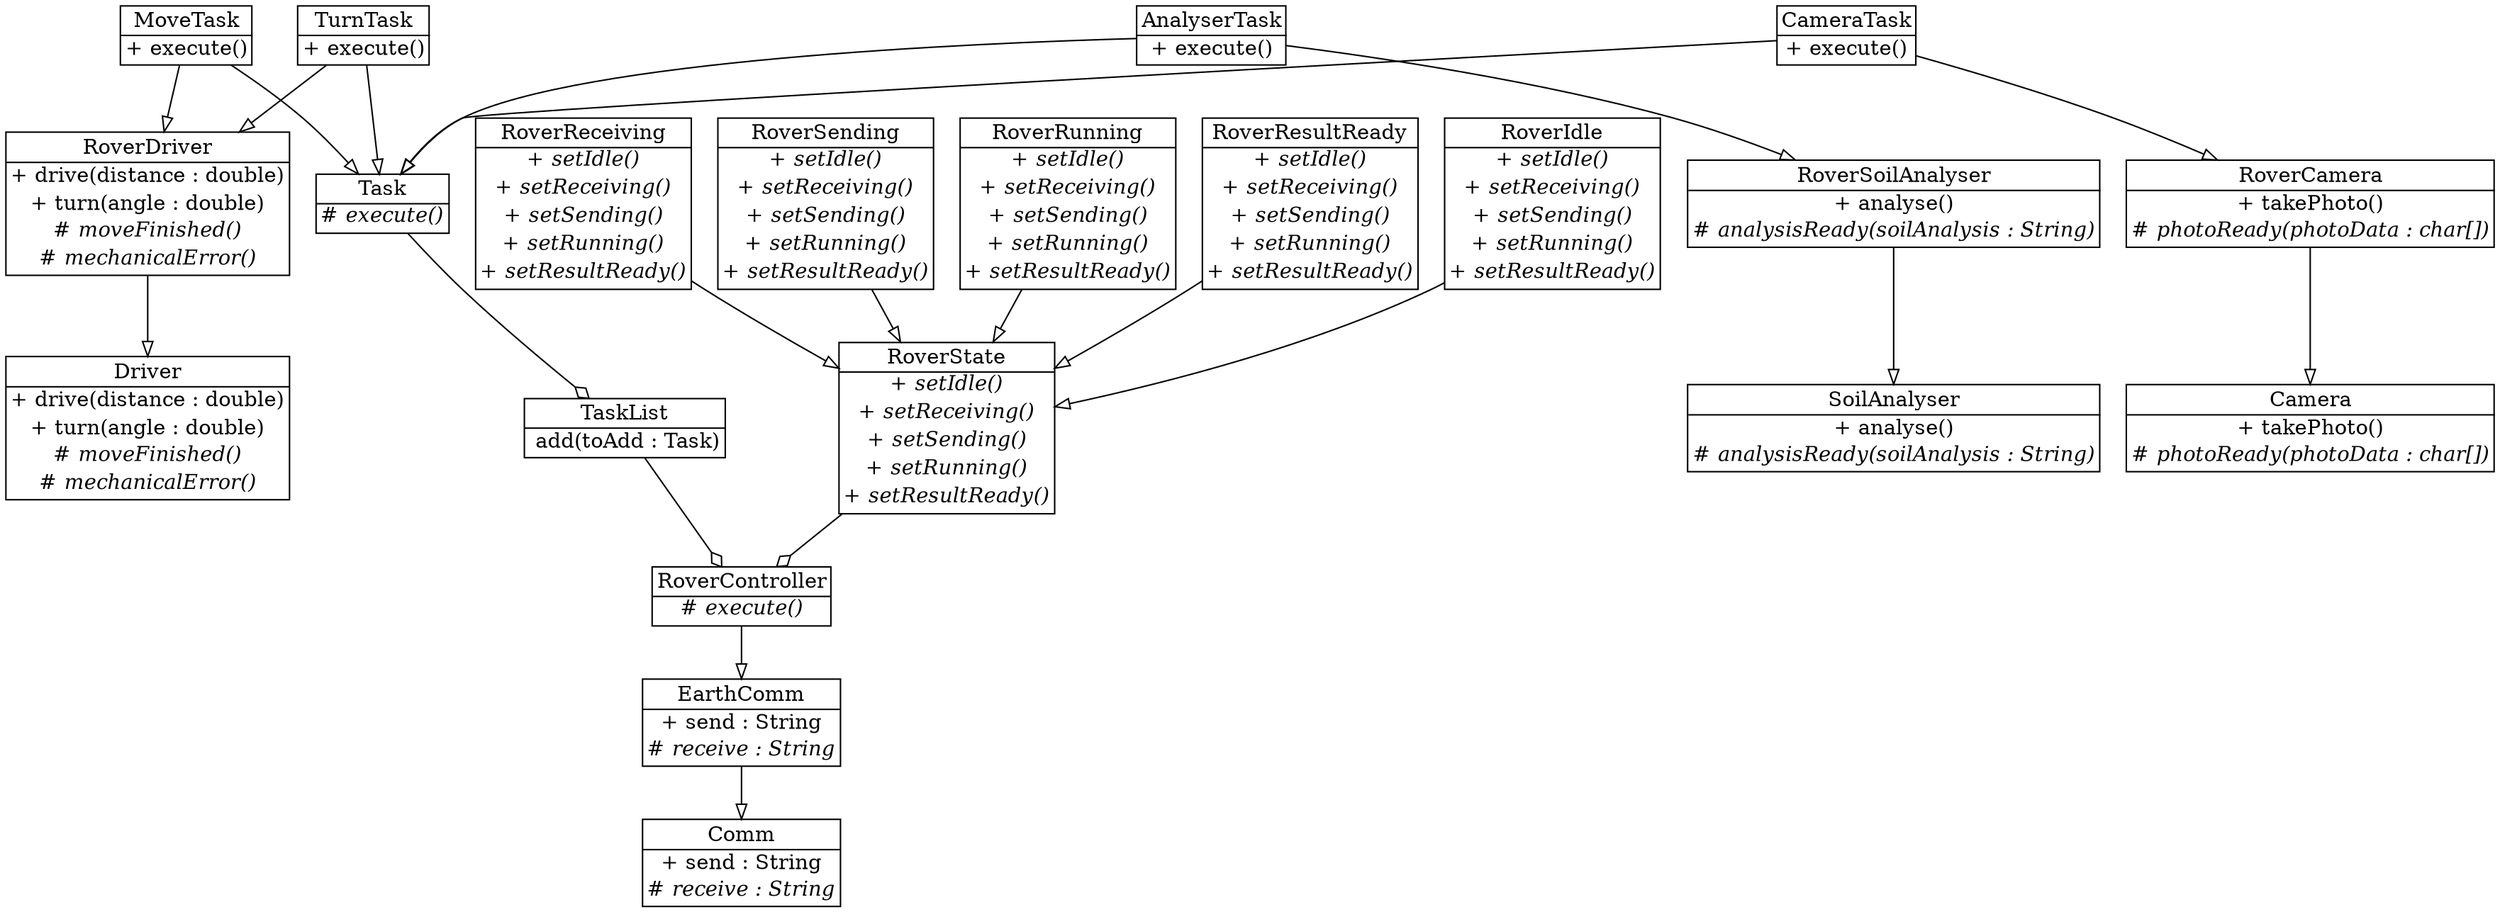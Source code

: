digraph G {
        fontname = "Concourse T7"
        fontsize = 13

        node [
             shape = "plaintext";
             margin = 0;
        ]

        Comm [
             label = <<table border="1" cellborder="0" cellspacing="0">
                             <tr><td>Comm</td></tr>
                             <hr/>
                             <tr><td>+ send : String</td></tr>
                             <tr><td># <i>receive : String</i></td></tr>
                      </table>>
        ]

        EarthComm [
                label = <<table border="1" cellborder="0" cellspacing="0">
                                <tr><td>EarthComm</td></tr>
                                <hr/>
                                <tr><td>+ send : String</td></tr>
                                <tr><td># <i>receive : String</i></td></tr>
                         </table>>
        ]

        Driver [
               label = <<table border="1" cellborder="0" cellspacing="0">
                               <tr><td>Driver</td></tr>
                               <hr/>
                               <tr><td>+ drive(distance : double)</td></tr>
                               <tr><td>+ turn(angle : double)</td></tr>
                               <tr><td># <i>moveFinished()</i></td></tr>
                               <tr><td># <i>mechanicalError()</i></td></tr>
                        </table>>

        ]

        SoilAnalyser [
               label = <<table border="1" cellborder="0" cellspacing="0">
                               <tr><td>SoilAnalyser</td></tr>
                               <hr/>
                               <tr><td>+ analyse()</td></tr>
                               <tr><td># <i>analysisReady(soilAnalysis : String)</i></td></tr>
                        </table>>

        ]

        Camera [
               label = <<table border="1" cellborder="0" cellspacing="0">
                               <tr><td>Camera</td></tr>
                               <hr/>
                               <tr><td>+ takePhoto()</td></tr>
                               <tr><td># <i>photoReady(photoData : char[])</i></td></tr>
                        </table>>

        ]

        RoverDriver [
               label = <<table border="1" cellborder="0" cellspacing="0">
                               <tr><td>RoverDriver</td></tr>
                               <hr/>
                               <tr><td>+ drive(distance : double)</td></tr>
                               <tr><td>+ turn(angle : double)</td></tr>
                               <tr><td># <i>moveFinished()</i></td></tr>
                               <tr><td># <i>mechanicalError()</i></td></tr>
                        </table>>

        ]

        RoverSoilAnalyser [
               label = <<table border="1" cellborder="0" cellspacing="0">
                               <tr><td>RoverSoilAnalyser</td></tr>
                               <hr/>
                               <tr><td>+ analyse()</td></tr>
                               <tr><td># <i>analysisReady(soilAnalysis : String)</i></td></tr>
                        </table>>

        ]

        RoverCamera [
               label = <<table border="1" cellborder="0" cellspacing="0">
                               <tr><td>RoverCamera</td></tr>
                               <hr/>
                               <tr><td>+ takePhoto()</td></tr>
                               <tr><td># <i>photoReady(photoData : char[])</i></td></tr>
                        </table>>

        ]

        Task [
               label = <<table border="1" cellborder="0" cellspacing="0">
                               <tr><td>Task</td></tr>
                               <hr/>
                               <tr><td># <i>execute()</i></td></tr>
                        </table>>

        ]

        TaskList [
               label = <<table border="1" cellborder="0" cellspacing="0">
                               <tr><td>TaskList</td></tr>
                               <hr/>
                               <tr><td> add(toAdd : Task)</td></tr>
                        </table>>

        ]


        RoverController [
               label = <<table border="1" cellborder="0" cellspacing="0">
                               <tr><td>RoverController</td></tr>
                               <hr/>
                               <tr><td># <i>execute()</i></td></tr>
                        </table>>

        ]

        MoveTask [
               label = <<table border="1" cellborder="0" cellspacing="0">
                               <tr><td>MoveTask</td></tr>
                               <hr/>
                               <tr><td>+ execute()</td></tr>
                        </table>>

        ]

        TurnTask [
               label = <<table border="1" cellborder="0" cellspacing="0">
                               <tr><td>TurnTask</td></tr>
                               <hr/>
                               <tr><td>+ execute()</td></tr>
                        </table>>

        ]

        AnalyserTask [
               label = <<table border="1" cellborder="0" cellspacing="0">
                               <tr><td>AnalyserTask</td></tr>
                               <hr/>
                               <tr><td>+ execute()</td></tr>
                        </table>>

        ]

        CameraTask [
               label = <<table border="1" cellborder="0" cellspacing="0">
                               <tr><td>CameraTask</td></tr>
                               <hr/>
                               <tr><td>+ execute()</td></tr>
                        </table>>

        ]

        RoverState [
               label = <<table border="1" cellborder="0" cellspacing="0">
                               <tr><td>RoverState</td></tr>
                               <hr/>
                               <tr><td>+ <i>setIdle()</i></td></tr>
                               <tr><td>+ <i>setReceiving()</i></td></tr>
                               <tr><td>+ <i>setSending()</i></td></tr>
                               <tr><td>+ <i>setRunning()</i></td></tr>
                               <tr><td>+ <i>setResultReady()</i></td></tr>
                        </table>>
        ]

        RoverIdle [
               label = <<table border="1" cellborder="0" cellspacing="0">
                               <tr><td>RoverIdle</td></tr>
                               <hr/>
                               <tr><td>+ <i>setIdle()</i></td></tr>
                               <tr><td>+ <i>setReceiving()</i></td></tr>
                               <tr><td>+ <i>setSending()</i></td></tr>
                               <tr><td>+ <i>setRunning()</i></td></tr>
                               <tr><td>+ <i>setResultReady()</i></td></tr>
                        </table>>

        ]

        RoverReceiving [
               label = <<table border="1" cellborder="0" cellspacing="0">
                               <tr><td>RoverReceiving</td></tr>
                               <hr/>
                               <tr><td>+ <i>setIdle()</i></td></tr>
                               <tr><td>+ <i>setReceiving()</i></td></tr>
                               <tr><td>+ <i>setSending()</i></td></tr>
                               <tr><td>+ <i>setRunning()</i></td></tr>
                               <tr><td>+ <i>setResultReady()</i></td></tr>
                        </table>>

        ]

        RoverSending [
               label = <<table border="1" cellborder="0" cellspacing="0">
                               <tr><td>RoverSending</td></tr>
                               <hr/>
                               <tr><td>+ <i>setIdle()</i></td></tr>
                               <tr><td>+ <i>setReceiving()</i></td></tr>
                               <tr><td>+ <i>setSending()</i></td></tr>
                               <tr><td>+ <i>setRunning()</i></td></tr>
                               <tr><td>+ <i>setResultReady()</i></td></tr>
                        </table>>

        ]

        RoverRunning [
               label = <<table border="1" cellborder="0" cellspacing="0">
                               <tr><td>RoverRunning</td></tr>
                               <hr/>
                               <tr><td>+ <i>setIdle()</i></td></tr>
                               <tr><td>+ <i>setReceiving()</i></td></tr>
                               <tr><td>+ <i>setSending()</i></td></tr>
                               <tr><td>+ <i>setRunning()</i></td></tr>
                               <tr><td>+ <i>setResultReady()</i></td></tr>
                        </table>>

        ]

        RoverResultReady [
               label = <<table border="1" cellborder="0" cellspacing="0">
                               <tr><td>RoverResultReady</td></tr>
                               <hr/>
                               <tr><td>+ <i>setIdle()</i></td></tr>
                               <tr><td>+ <i>setReceiving()</i></td></tr>
                               <tr><td>+ <i>setSending()</i></td></tr>
                               <tr><td>+ <i>setRunning()</i></td></tr>
                               <tr><td>+ <i>setResultReady()</i></td></tr>
                        </table>>

        ]

        edge [ arrowhead = "empty" ];
        EarthComm -> Comm;
        RoverDriver -> Driver;
        RoverSoilAnalyser -> SoilAnalyser;
        RoverCamera -> Camera;

        MoveTask -> Task;
        TurnTask -> Task;
        AnalyserTask -> Task;
        CameraTask -> Task;

        MoveTask -> RoverDriver;
        TurnTask -> RoverDriver;
        AnalyserTask -> RoverSoilAnalyser;
        CameraTask -> RoverCamera;

        RoverController -> EarthComm;

        RoverIdle -> RoverState;
        RoverReceiving -> RoverState;
        RoverSending -> RoverState;
        RoverRunning -> RoverState;
        RoverResultReady -> RoverState;

        edge [ arrowhead = "odiamond" ];
        Task -> TaskList;
        TaskList -> RoverController;
        RoverState -> RoverController;
}
